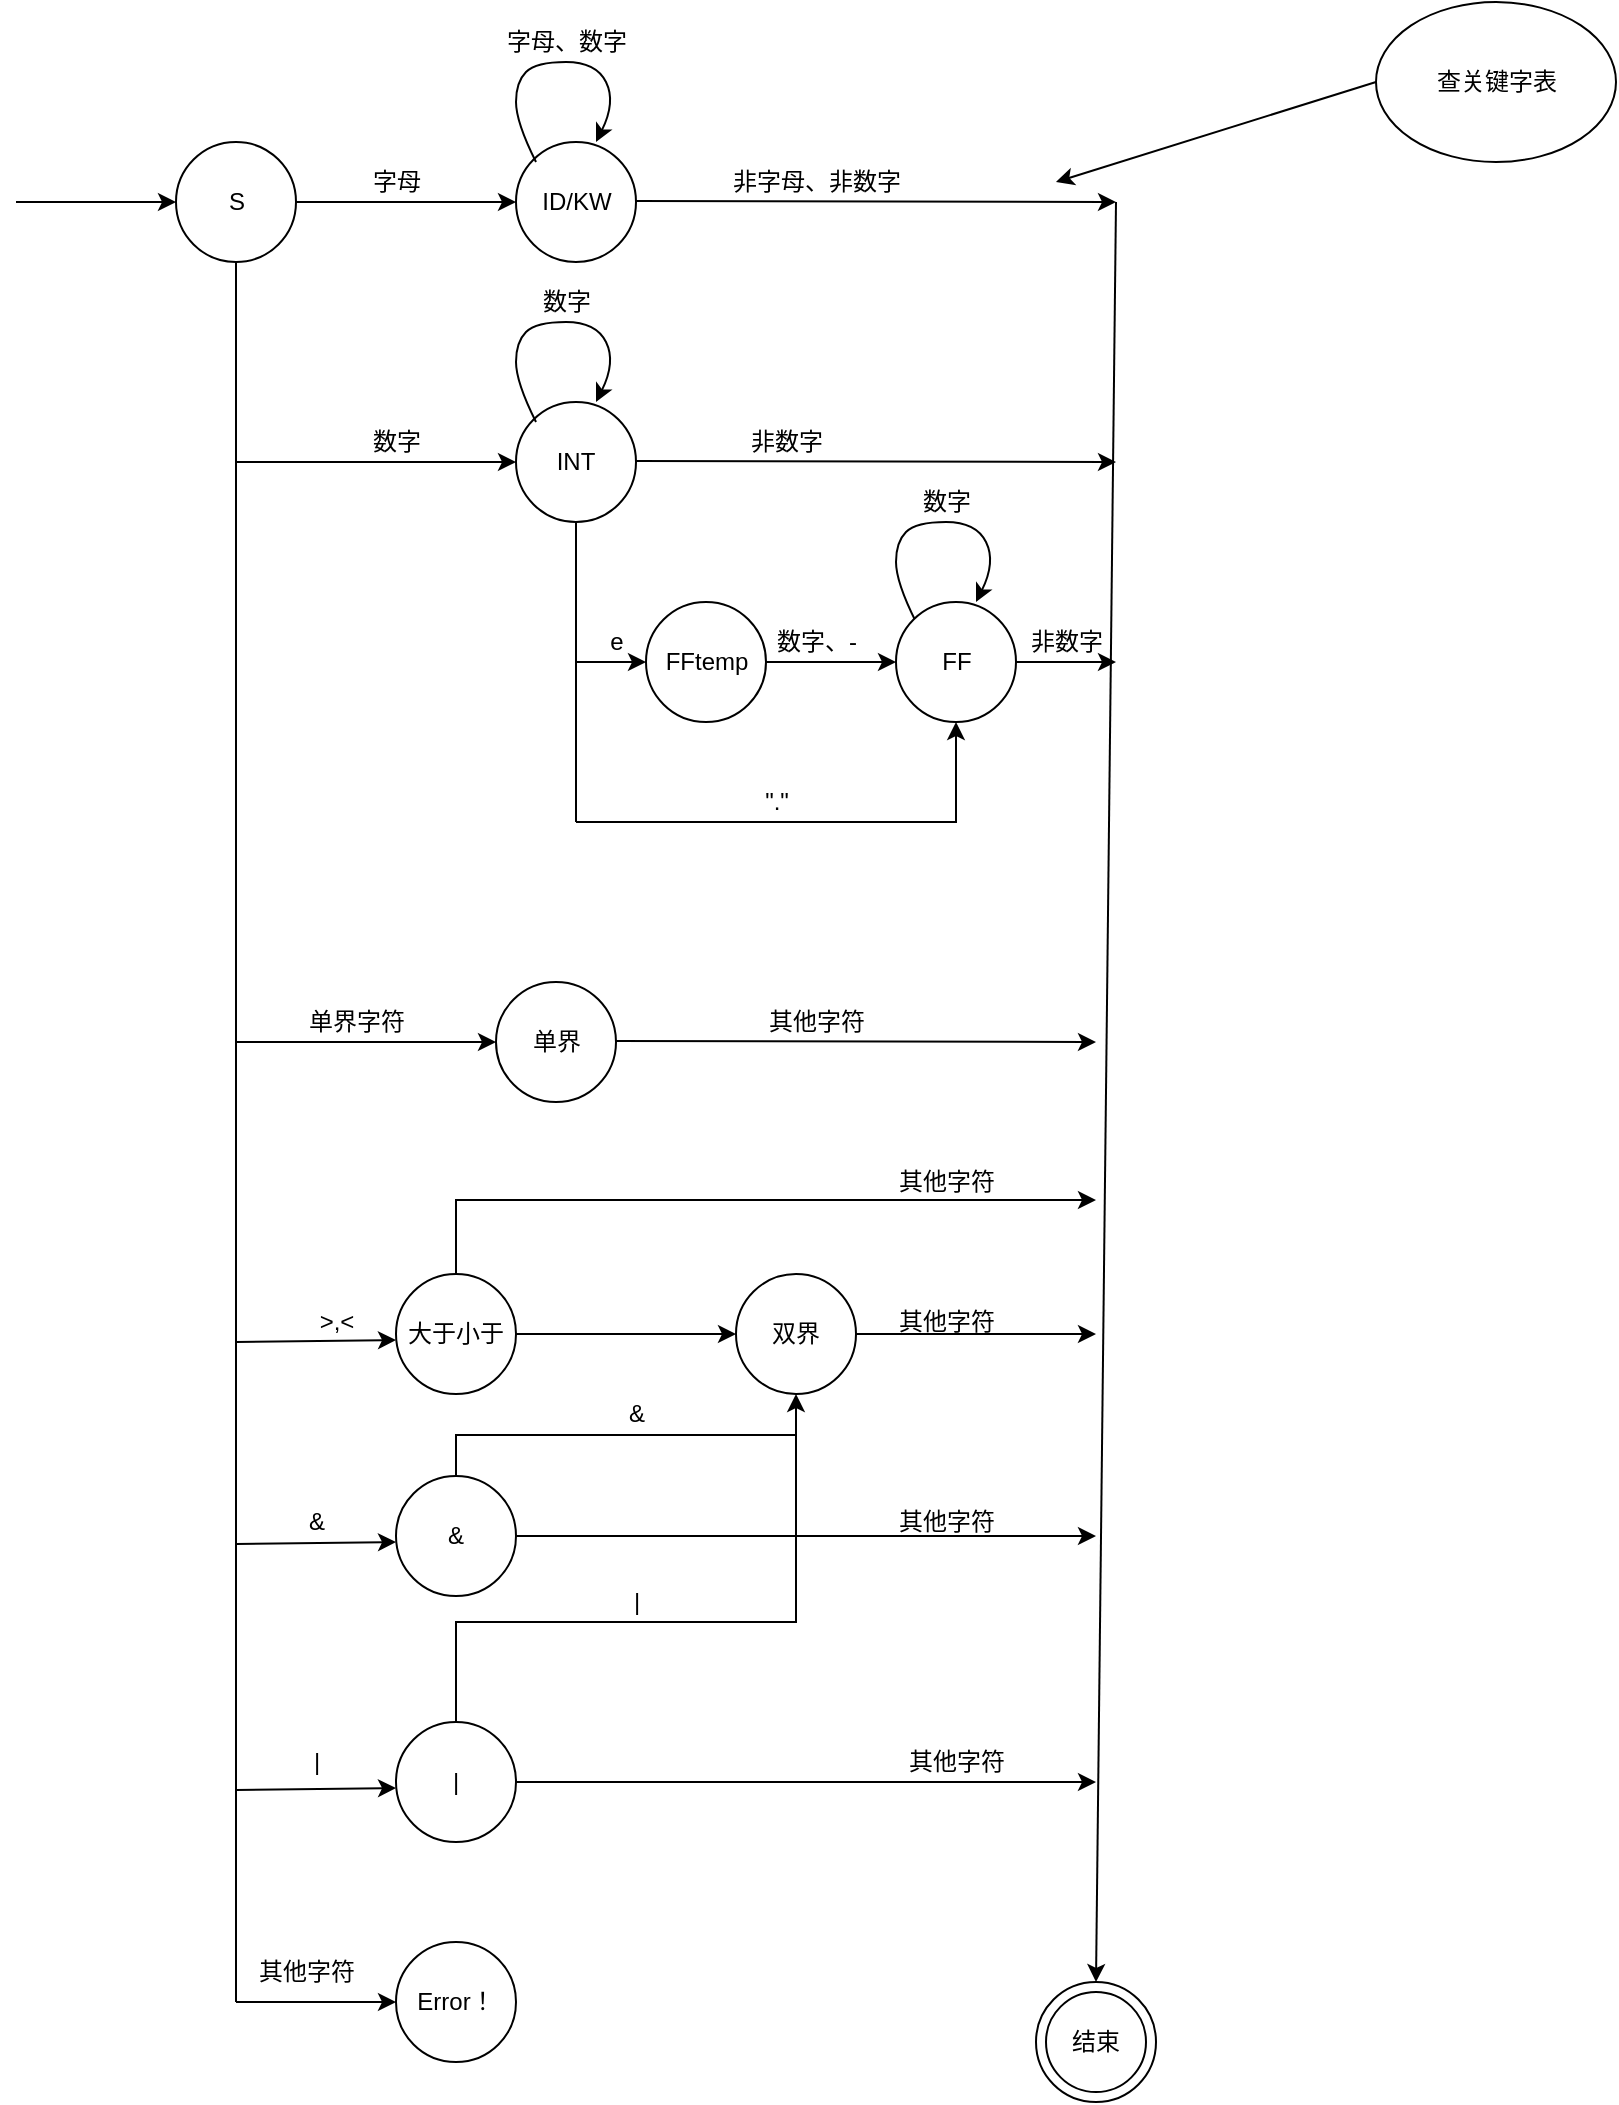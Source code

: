 <mxfile version="17.2.4" type="github">
  <diagram id="dC4g89JmHl8n1wER_1kU" name="Page-1">
    <mxGraphModel dx="981" dy="542" grid="1" gridSize="10" guides="1" tooltips="1" connect="1" arrows="1" fold="1" page="1" pageScale="1" pageWidth="1169" pageHeight="1654" math="0" shadow="0">
      <root>
        <mxCell id="0" />
        <mxCell id="1" parent="0" />
        <mxCell id="KV3lKNW2GALLuynHb-iU-1" value="" style="endArrow=classic;html=1;rounded=0;" edge="1" parent="1">
          <mxGeometry width="50" height="50" relative="1" as="geometry">
            <mxPoint x="120" y="440" as="sourcePoint" />
            <mxPoint x="200" y="440" as="targetPoint" />
          </mxGeometry>
        </mxCell>
        <mxCell id="KV3lKNW2GALLuynHb-iU-2" value="" style="ellipse;whiteSpace=wrap;html=1;aspect=fixed;" vertex="1" parent="1">
          <mxGeometry x="200" y="410" width="60" height="60" as="geometry" />
        </mxCell>
        <mxCell id="KV3lKNW2GALLuynHb-iU-3" value="" style="endArrow=classic;html=1;rounded=0;entryX=0;entryY=0.5;entryDx=0;entryDy=0;" edge="1" parent="1" target="KV3lKNW2GALLuynHb-iU-4">
          <mxGeometry width="50" height="50" relative="1" as="geometry">
            <mxPoint x="260" y="440" as="sourcePoint" />
            <mxPoint x="330" y="440" as="targetPoint" />
          </mxGeometry>
        </mxCell>
        <mxCell id="KV3lKNW2GALLuynHb-iU-4" value="" style="ellipse;whiteSpace=wrap;html=1;aspect=fixed;" vertex="1" parent="1">
          <mxGeometry x="370" y="410" width="60" height="60" as="geometry" />
        </mxCell>
        <mxCell id="KV3lKNW2GALLuynHb-iU-5" value="" style="endArrow=classic;html=1;rounded=0;" edge="1" parent="1">
          <mxGeometry width="50" height="50" relative="1" as="geometry">
            <mxPoint x="430" y="439.5" as="sourcePoint" />
            <mxPoint x="670" y="440" as="targetPoint" />
          </mxGeometry>
        </mxCell>
        <mxCell id="KV3lKNW2GALLuynHb-iU-6" value="" style="curved=1;endArrow=classic;html=1;rounded=0;" edge="1" parent="1">
          <mxGeometry width="50" height="50" relative="1" as="geometry">
            <mxPoint x="380" y="420" as="sourcePoint" />
            <mxPoint x="410" y="410" as="targetPoint" />
            <Array as="points">
              <mxPoint x="370" y="400" />
              <mxPoint x="370" y="380" />
              <mxPoint x="380" y="370" />
              <mxPoint x="410" y="370" />
              <mxPoint x="420" y="390" />
            </Array>
          </mxGeometry>
        </mxCell>
        <mxCell id="KV3lKNW2GALLuynHb-iU-7" value="" style="endArrow=none;html=1;rounded=0;" edge="1" parent="1">
          <mxGeometry width="50" height="50" relative="1" as="geometry">
            <mxPoint x="230" y="1340" as="sourcePoint" />
            <mxPoint x="230" y="470" as="targetPoint" />
          </mxGeometry>
        </mxCell>
        <mxCell id="KV3lKNW2GALLuynHb-iU-8" value="" style="endArrow=classic;html=1;rounded=0;" edge="1" parent="1">
          <mxGeometry width="50" height="50" relative="1" as="geometry">
            <mxPoint x="230" y="570" as="sourcePoint" />
            <mxPoint x="370" y="570" as="targetPoint" />
          </mxGeometry>
        </mxCell>
        <mxCell id="KV3lKNW2GALLuynHb-iU-9" value="INT" style="ellipse;whiteSpace=wrap;html=1;aspect=fixed;" vertex="1" parent="1">
          <mxGeometry x="370" y="540" width="60" height="60" as="geometry" />
        </mxCell>
        <mxCell id="KV3lKNW2GALLuynHb-iU-10" value="" style="endArrow=classic;html=1;rounded=0;" edge="1" parent="1">
          <mxGeometry width="50" height="50" relative="1" as="geometry">
            <mxPoint x="430" y="569.5" as="sourcePoint" />
            <mxPoint x="670" y="570" as="targetPoint" />
          </mxGeometry>
        </mxCell>
        <mxCell id="KV3lKNW2GALLuynHb-iU-11" value="" style="curved=1;endArrow=classic;html=1;rounded=0;" edge="1" parent="1">
          <mxGeometry width="50" height="50" relative="1" as="geometry">
            <mxPoint x="380" y="550" as="sourcePoint" />
            <mxPoint x="410" y="540" as="targetPoint" />
            <Array as="points">
              <mxPoint x="370" y="530" />
              <mxPoint x="370" y="510" />
              <mxPoint x="380" y="500" />
              <mxPoint x="410" y="500" />
              <mxPoint x="420" y="520" />
            </Array>
          </mxGeometry>
        </mxCell>
        <mxCell id="KV3lKNW2GALLuynHb-iU-12" value="" style="endArrow=classic;html=1;rounded=0;" edge="1" parent="1">
          <mxGeometry width="50" height="50" relative="1" as="geometry">
            <mxPoint x="230" y="860" as="sourcePoint" />
            <mxPoint x="360" y="860" as="targetPoint" />
          </mxGeometry>
        </mxCell>
        <mxCell id="KV3lKNW2GALLuynHb-iU-13" value="" style="ellipse;whiteSpace=wrap;html=1;aspect=fixed;" vertex="1" parent="1">
          <mxGeometry x="360" y="830" width="60" height="60" as="geometry" />
        </mxCell>
        <mxCell id="KV3lKNW2GALLuynHb-iU-14" value="" style="endArrow=classic;html=1;rounded=0;" edge="1" parent="1">
          <mxGeometry width="50" height="50" relative="1" as="geometry">
            <mxPoint x="420" y="859.5" as="sourcePoint" />
            <mxPoint x="660" y="860" as="targetPoint" />
          </mxGeometry>
        </mxCell>
        <mxCell id="KV3lKNW2GALLuynHb-iU-16" value="" style="endArrow=classic;html=1;rounded=0;" edge="1" parent="1">
          <mxGeometry width="50" height="50" relative="1" as="geometry">
            <mxPoint x="230" y="1010" as="sourcePoint" />
            <mxPoint x="310" y="1009" as="targetPoint" />
          </mxGeometry>
        </mxCell>
        <mxCell id="KV3lKNW2GALLuynHb-iU-25" style="edgeStyle=orthogonalEdgeStyle;rounded=0;orthogonalLoop=1;jettySize=auto;html=1;exitX=1;exitY=0.5;exitDx=0;exitDy=0;entryX=0;entryY=0.5;entryDx=0;entryDy=0;" edge="1" parent="1" source="KV3lKNW2GALLuynHb-iU-17" target="KV3lKNW2GALLuynHb-iU-23">
          <mxGeometry relative="1" as="geometry" />
        </mxCell>
        <mxCell id="KV3lKNW2GALLuynHb-iU-17" value="大于小于" style="ellipse;whiteSpace=wrap;html=1;aspect=fixed;" vertex="1" parent="1">
          <mxGeometry x="310" y="976" width="60" height="60" as="geometry" />
        </mxCell>
        <mxCell id="KV3lKNW2GALLuynHb-iU-26" style="edgeStyle=orthogonalEdgeStyle;rounded=0;orthogonalLoop=1;jettySize=auto;html=1;exitX=1;exitY=0.5;exitDx=0;exitDy=0;" edge="1" parent="1" source="KV3lKNW2GALLuynHb-iU-23">
          <mxGeometry relative="1" as="geometry">
            <mxPoint x="660" y="1006" as="targetPoint" />
          </mxGeometry>
        </mxCell>
        <mxCell id="KV3lKNW2GALLuynHb-iU-23" value="双界" style="ellipse;whiteSpace=wrap;html=1;aspect=fixed;" vertex="1" parent="1">
          <mxGeometry x="480" y="976" width="60" height="60" as="geometry" />
        </mxCell>
        <mxCell id="KV3lKNW2GALLuynHb-iU-28" value="" style="endArrow=classic;html=1;rounded=0;entryX=0.5;entryY=0;entryDx=0;entryDy=0;" edge="1" parent="1" target="KV3lKNW2GALLuynHb-iU-33">
          <mxGeometry width="50" height="50" relative="1" as="geometry">
            <mxPoint x="670" y="440" as="sourcePoint" />
            <mxPoint x="670" y="940" as="targetPoint" />
          </mxGeometry>
        </mxCell>
        <mxCell id="KV3lKNW2GALLuynHb-iU-32" value="" style="endArrow=classic;html=1;rounded=0;" edge="1" parent="1">
          <mxGeometry width="50" height="50" relative="1" as="geometry">
            <mxPoint x="340" y="976" as="sourcePoint" />
            <mxPoint x="660" y="939" as="targetPoint" />
            <Array as="points">
              <mxPoint x="340" y="939" />
              <mxPoint x="480" y="939" />
            </Array>
          </mxGeometry>
        </mxCell>
        <mxCell id="KV3lKNW2GALLuynHb-iU-33" value="" style="ellipse;whiteSpace=wrap;html=1;aspect=fixed;" vertex="1" parent="1">
          <mxGeometry x="630" y="1330" width="60" height="60" as="geometry" />
        </mxCell>
        <mxCell id="KV3lKNW2GALLuynHb-iU-34" value="结束" style="ellipse;whiteSpace=wrap;html=1;aspect=fixed;" vertex="1" parent="1">
          <mxGeometry x="635" y="1335" width="50" height="50" as="geometry" />
        </mxCell>
        <mxCell id="KV3lKNW2GALLuynHb-iU-69" style="edgeStyle=orthogonalEdgeStyle;rounded=0;orthogonalLoop=1;jettySize=auto;html=1;exitX=1;exitY=0.5;exitDx=0;exitDy=0;entryX=0;entryY=0.5;entryDx=0;entryDy=0;" edge="1" parent="1" source="KV3lKNW2GALLuynHb-iU-38" target="KV3lKNW2GALLuynHb-iU-67">
          <mxGeometry relative="1" as="geometry" />
        </mxCell>
        <mxCell id="KV3lKNW2GALLuynHb-iU-38" value="" style="ellipse;whiteSpace=wrap;html=1;aspect=fixed;" vertex="1" parent="1">
          <mxGeometry x="435" y="640" width="60" height="60" as="geometry" />
        </mxCell>
        <mxCell id="KV3lKNW2GALLuynHb-iU-46" value="" style="endArrow=classic;html=1;rounded=0;exitX=0.5;exitY=1;exitDx=0;exitDy=0;entryX=0;entryY=0.5;entryDx=0;entryDy=0;" edge="1" parent="1" source="KV3lKNW2GALLuynHb-iU-9" target="KV3lKNW2GALLuynHb-iU-38">
          <mxGeometry width="50" height="50" relative="1" as="geometry">
            <mxPoint x="630" y="670" as="sourcePoint" />
            <mxPoint x="680" y="620" as="targetPoint" />
            <Array as="points">
              <mxPoint x="400" y="670" />
            </Array>
          </mxGeometry>
        </mxCell>
        <mxCell id="KV3lKNW2GALLuynHb-iU-48" value="" style="curved=1;endArrow=classic;html=1;rounded=0;" edge="1" parent="1">
          <mxGeometry width="50" height="50" relative="1" as="geometry">
            <mxPoint x="570" y="650" as="sourcePoint" />
            <mxPoint x="600" y="640" as="targetPoint" />
            <Array as="points">
              <mxPoint x="560" y="630" />
              <mxPoint x="560" y="610" />
              <mxPoint x="570" y="600" />
              <mxPoint x="600" y="600" />
              <mxPoint x="610" y="620" />
            </Array>
          </mxGeometry>
        </mxCell>
        <mxCell id="KV3lKNW2GALLuynHb-iU-49" value="" style="endArrow=classic;html=1;rounded=0;" edge="1" parent="1" target="KV3lKNW2GALLuynHb-iU-50">
          <mxGeometry width="50" height="50" relative="1" as="geometry">
            <mxPoint x="230" y="1340" as="sourcePoint" />
            <mxPoint x="320" y="1340" as="targetPoint" />
          </mxGeometry>
        </mxCell>
        <mxCell id="KV3lKNW2GALLuynHb-iU-50" value="Error！" style="ellipse;whiteSpace=wrap;html=1;aspect=fixed;" vertex="1" parent="1">
          <mxGeometry x="310" y="1310" width="60" height="60" as="geometry" />
        </mxCell>
        <mxCell id="KV3lKNW2GALLuynHb-iU-51" value="S" style="text;html=1;resizable=0;autosize=1;align=center;verticalAlign=middle;points=[];fillColor=none;strokeColor=none;rounded=0;" vertex="1" parent="1">
          <mxGeometry x="220" y="430" width="20" height="20" as="geometry" />
        </mxCell>
        <mxCell id="KV3lKNW2GALLuynHb-iU-53" value="ID/KW" style="text;html=1;resizable=0;autosize=1;align=center;verticalAlign=middle;points=[];fillColor=none;strokeColor=none;rounded=0;" vertex="1" parent="1">
          <mxGeometry x="375" y="430" width="50" height="20" as="geometry" />
        </mxCell>
        <mxCell id="KV3lKNW2GALLuynHb-iU-54" value="非字母、非数字" style="text;html=1;resizable=0;autosize=1;align=center;verticalAlign=middle;points=[];fillColor=none;strokeColor=none;rounded=0;" vertex="1" parent="1">
          <mxGeometry x="470" y="420" width="100" height="20" as="geometry" />
        </mxCell>
        <mxCell id="KV3lKNW2GALLuynHb-iU-55" value="字母" style="text;html=1;resizable=0;autosize=1;align=center;verticalAlign=middle;points=[];fillColor=none;strokeColor=none;rounded=0;" vertex="1" parent="1">
          <mxGeometry x="290" y="420" width="40" height="20" as="geometry" />
        </mxCell>
        <mxCell id="KV3lKNW2GALLuynHb-iU-56" value="" style="endArrow=classic;html=1;rounded=0;" edge="1" parent="1">
          <mxGeometry width="50" height="50" relative="1" as="geometry">
            <mxPoint x="800" y="380" as="sourcePoint" />
            <mxPoint x="640" y="430" as="targetPoint" />
          </mxGeometry>
        </mxCell>
        <mxCell id="KV3lKNW2GALLuynHb-iU-57" value="" style="ellipse;whiteSpace=wrap;html=1;" vertex="1" parent="1">
          <mxGeometry x="800" y="340" width="120" height="80" as="geometry" />
        </mxCell>
        <mxCell id="KV3lKNW2GALLuynHb-iU-58" value="查关键字表" style="text;html=1;resizable=0;autosize=1;align=center;verticalAlign=middle;points=[];fillColor=none;strokeColor=none;rounded=0;" vertex="1" parent="1">
          <mxGeometry x="820" y="370" width="80" height="20" as="geometry" />
        </mxCell>
        <mxCell id="KV3lKNW2GALLuynHb-iU-59" value="数字" style="text;html=1;resizable=0;autosize=1;align=center;verticalAlign=middle;points=[];fillColor=none;strokeColor=none;rounded=0;" vertex="1" parent="1">
          <mxGeometry x="290" y="550" width="40" height="20" as="geometry" />
        </mxCell>
        <mxCell id="KV3lKNW2GALLuynHb-iU-60" value="数字" style="text;html=1;resizable=0;autosize=1;align=center;verticalAlign=middle;points=[];fillColor=none;strokeColor=none;rounded=0;" vertex="1" parent="1">
          <mxGeometry x="375" y="480" width="40" height="20" as="geometry" />
        </mxCell>
        <mxCell id="KV3lKNW2GALLuynHb-iU-61" value="e" style="text;html=1;resizable=0;autosize=1;align=center;verticalAlign=middle;points=[];fillColor=none;strokeColor=none;rounded=0;" vertex="1" parent="1">
          <mxGeometry x="410" y="650" width="20" height="20" as="geometry" />
        </mxCell>
        <mxCell id="KV3lKNW2GALLuynHb-iU-62" value="非数字" style="text;html=1;resizable=0;autosize=1;align=center;verticalAlign=middle;points=[];fillColor=none;strokeColor=none;rounded=0;" vertex="1" parent="1">
          <mxGeometry x="620" y="650" width="50" height="20" as="geometry" />
        </mxCell>
        <mxCell id="KV3lKNW2GALLuynHb-iU-63" value="非数字" style="text;html=1;resizable=0;autosize=1;align=center;verticalAlign=middle;points=[];fillColor=none;strokeColor=none;rounded=0;" vertex="1" parent="1">
          <mxGeometry x="480" y="550" width="50" height="20" as="geometry" />
        </mxCell>
        <mxCell id="KV3lKNW2GALLuynHb-iU-64" value="字母、数字" style="text;html=1;resizable=0;autosize=1;align=center;verticalAlign=middle;points=[];fillColor=none;strokeColor=none;rounded=0;" vertex="1" parent="1">
          <mxGeometry x="355" y="350" width="80" height="20" as="geometry" />
        </mxCell>
        <mxCell id="KV3lKNW2GALLuynHb-iU-66" value="FFtemp" style="text;html=1;resizable=0;autosize=1;align=center;verticalAlign=middle;points=[];fillColor=none;strokeColor=none;rounded=0;" vertex="1" parent="1">
          <mxGeometry x="435" y="660" width="60" height="20" as="geometry" />
        </mxCell>
        <mxCell id="KV3lKNW2GALLuynHb-iU-67" value="" style="ellipse;whiteSpace=wrap;html=1;aspect=fixed;" vertex="1" parent="1">
          <mxGeometry x="560" y="640" width="60" height="60" as="geometry" />
        </mxCell>
        <mxCell id="KV3lKNW2GALLuynHb-iU-72" value="" style="endArrow=classic;html=1;rounded=0;" edge="1" parent="1">
          <mxGeometry width="50" height="50" relative="1" as="geometry">
            <mxPoint x="620" y="670" as="sourcePoint" />
            <mxPoint x="670" y="670" as="targetPoint" />
          </mxGeometry>
        </mxCell>
        <mxCell id="KV3lKNW2GALLuynHb-iU-74" value="数字、-" style="text;html=1;resizable=0;autosize=1;align=center;verticalAlign=middle;points=[];fillColor=none;strokeColor=none;rounded=0;" vertex="1" parent="1">
          <mxGeometry x="490" y="650" width="60" height="20" as="geometry" />
        </mxCell>
        <mxCell id="KV3lKNW2GALLuynHb-iU-76" value="" style="endArrow=classic;html=1;rounded=0;exitX=0.5;exitY=1;exitDx=0;exitDy=0;entryX=0.5;entryY=1;entryDx=0;entryDy=0;startArrow=none;" edge="1" parent="1" source="KV3lKNW2GALLuynHb-iU-79" target="KV3lKNW2GALLuynHb-iU-67">
          <mxGeometry width="50" height="50" relative="1" as="geometry">
            <mxPoint x="630" y="810" as="sourcePoint" />
            <mxPoint x="680" y="760" as="targetPoint" />
            <Array as="points">
              <mxPoint x="400" y="750" />
              <mxPoint x="590" y="750" />
            </Array>
          </mxGeometry>
        </mxCell>
        <mxCell id="KV3lKNW2GALLuynHb-iU-77" value="FF" style="text;html=1;resizable=0;autosize=1;align=center;verticalAlign=middle;points=[];fillColor=none;strokeColor=none;rounded=0;" vertex="1" parent="1">
          <mxGeometry x="575" y="660" width="30" height="20" as="geometry" />
        </mxCell>
        <mxCell id="KV3lKNW2GALLuynHb-iU-78" value="数字" style="text;html=1;resizable=0;autosize=1;align=center;verticalAlign=middle;points=[];fillColor=none;strokeColor=none;rounded=0;" vertex="1" parent="1">
          <mxGeometry x="565" y="580" width="40" height="20" as="geometry" />
        </mxCell>
        <mxCell id="KV3lKNW2GALLuynHb-iU-79" value="&quot;.&quot;" style="text;html=1;resizable=0;autosize=1;align=center;verticalAlign=middle;points=[];fillColor=none;strokeColor=none;rounded=0;" vertex="1" parent="1">
          <mxGeometry x="485" y="730" width="30" height="20" as="geometry" />
        </mxCell>
        <mxCell id="KV3lKNW2GALLuynHb-iU-80" value="" style="endArrow=none;html=1;rounded=0;exitX=0.5;exitY=1;exitDx=0;exitDy=0;" edge="1" parent="1" source="KV3lKNW2GALLuynHb-iU-9">
          <mxGeometry width="50" height="50" relative="1" as="geometry">
            <mxPoint x="400" y="600" as="sourcePoint" />
            <mxPoint x="400" y="750" as="targetPoint" />
            <Array as="points" />
          </mxGeometry>
        </mxCell>
        <mxCell id="KV3lKNW2GALLuynHb-iU-81" value="单界" style="text;html=1;resizable=0;autosize=1;align=center;verticalAlign=middle;points=[];fillColor=none;strokeColor=none;rounded=0;" vertex="1" parent="1">
          <mxGeometry x="370" y="850" width="40" height="20" as="geometry" />
        </mxCell>
        <mxCell id="KV3lKNW2GALLuynHb-iU-82" value="其他字符" style="text;html=1;resizable=0;autosize=1;align=center;verticalAlign=middle;points=[];fillColor=none;strokeColor=none;rounded=0;" vertex="1" parent="1">
          <mxGeometry x="490" y="840" width="60" height="20" as="geometry" />
        </mxCell>
        <mxCell id="KV3lKNW2GALLuynHb-iU-84" value="单界字符" style="text;html=1;resizable=0;autosize=1;align=center;verticalAlign=middle;points=[];fillColor=none;strokeColor=none;rounded=0;" vertex="1" parent="1">
          <mxGeometry x="260" y="840" width="60" height="20" as="geometry" />
        </mxCell>
        <mxCell id="KV3lKNW2GALLuynHb-iU-97" value="" style="endArrow=classic;html=1;rounded=0;" edge="1" parent="1">
          <mxGeometry width="50" height="50" relative="1" as="geometry">
            <mxPoint x="230" y="1111" as="sourcePoint" />
            <mxPoint x="310" y="1110" as="targetPoint" />
          </mxGeometry>
        </mxCell>
        <mxCell id="KV3lKNW2GALLuynHb-iU-108" style="edgeStyle=orthogonalEdgeStyle;rounded=0;orthogonalLoop=1;jettySize=auto;html=1;exitX=0.5;exitY=0;exitDx=0;exitDy=0;entryX=0.5;entryY=1;entryDx=0;entryDy=0;" edge="1" parent="1" source="KV3lKNW2GALLuynHb-iU-99" target="KV3lKNW2GALLuynHb-iU-23">
          <mxGeometry relative="1" as="geometry" />
        </mxCell>
        <mxCell id="KV3lKNW2GALLuynHb-iU-111" style="edgeStyle=orthogonalEdgeStyle;rounded=0;orthogonalLoop=1;jettySize=auto;html=1;exitX=1;exitY=0.5;exitDx=0;exitDy=0;" edge="1" parent="1" source="KV3lKNW2GALLuynHb-iU-99">
          <mxGeometry relative="1" as="geometry">
            <mxPoint x="660" y="1107" as="targetPoint" />
          </mxGeometry>
        </mxCell>
        <mxCell id="KV3lKNW2GALLuynHb-iU-99" value="&amp;amp;" style="ellipse;whiteSpace=wrap;html=1;aspect=fixed;" vertex="1" parent="1">
          <mxGeometry x="310" y="1077" width="60" height="60" as="geometry" />
        </mxCell>
        <mxCell id="KV3lKNW2GALLuynHb-iU-103" value="" style="endArrow=classic;html=1;rounded=0;" edge="1" parent="1">
          <mxGeometry width="50" height="50" relative="1" as="geometry">
            <mxPoint x="230" y="1234" as="sourcePoint" />
            <mxPoint x="310" y="1233" as="targetPoint" />
          </mxGeometry>
        </mxCell>
        <mxCell id="KV3lKNW2GALLuynHb-iU-112" style="edgeStyle=orthogonalEdgeStyle;rounded=0;orthogonalLoop=1;jettySize=auto;html=1;exitX=1;exitY=0.5;exitDx=0;exitDy=0;" edge="1" parent="1" source="KV3lKNW2GALLuynHb-iU-104">
          <mxGeometry relative="1" as="geometry">
            <mxPoint x="660" y="1230" as="targetPoint" />
          </mxGeometry>
        </mxCell>
        <mxCell id="KV3lKNW2GALLuynHb-iU-104" value="|" style="ellipse;whiteSpace=wrap;html=1;aspect=fixed;" vertex="1" parent="1">
          <mxGeometry x="310" y="1200" width="60" height="60" as="geometry" />
        </mxCell>
        <mxCell id="KV3lKNW2GALLuynHb-iU-110" value="" style="endArrow=none;html=1;rounded=0;exitX=0.5;exitY=0;exitDx=0;exitDy=0;" edge="1" parent="1" source="KV3lKNW2GALLuynHb-iU-104">
          <mxGeometry width="50" height="50" relative="1" as="geometry">
            <mxPoint x="460" y="1100" as="sourcePoint" />
            <mxPoint x="510" y="1050" as="targetPoint" />
            <Array as="points">
              <mxPoint x="340" y="1150" />
              <mxPoint x="510" y="1150" />
            </Array>
          </mxGeometry>
        </mxCell>
        <mxCell id="KV3lKNW2GALLuynHb-iU-113" value="其他字符" style="text;html=1;resizable=0;autosize=1;align=center;verticalAlign=middle;points=[];fillColor=none;strokeColor=none;rounded=0;" vertex="1" parent="1">
          <mxGeometry x="555" y="920" width="60" height="20" as="geometry" />
        </mxCell>
        <mxCell id="KV3lKNW2GALLuynHb-iU-115" value="其他字符" style="text;html=1;resizable=0;autosize=1;align=center;verticalAlign=middle;points=[];fillColor=none;strokeColor=none;rounded=0;" vertex="1" parent="1">
          <mxGeometry x="555" y="1090" width="60" height="20" as="geometry" />
        </mxCell>
        <mxCell id="KV3lKNW2GALLuynHb-iU-116" value="其他字符" style="text;html=1;resizable=0;autosize=1;align=center;verticalAlign=middle;points=[];fillColor=none;strokeColor=none;rounded=0;" vertex="1" parent="1">
          <mxGeometry x="560" y="1210" width="60" height="20" as="geometry" />
        </mxCell>
        <mxCell id="KV3lKNW2GALLuynHb-iU-117" value="&amp;amp;" style="text;html=1;resizable=0;autosize=1;align=center;verticalAlign=middle;points=[];fillColor=none;strokeColor=none;rounded=0;" vertex="1" parent="1">
          <mxGeometry x="420" y="1036" width="20" height="20" as="geometry" />
        </mxCell>
        <mxCell id="KV3lKNW2GALLuynHb-iU-118" value="|" style="text;html=1;resizable=0;autosize=1;align=center;verticalAlign=middle;points=[];fillColor=none;strokeColor=none;rounded=0;" vertex="1" parent="1">
          <mxGeometry x="420" y="1130" width="20" height="20" as="geometry" />
        </mxCell>
        <mxCell id="KV3lKNW2GALLuynHb-iU-119" value="&amp;amp;" style="text;html=1;resizable=0;autosize=1;align=center;verticalAlign=middle;points=[];fillColor=none;strokeColor=none;rounded=0;" vertex="1" parent="1">
          <mxGeometry x="260" y="1090" width="20" height="20" as="geometry" />
        </mxCell>
        <mxCell id="KV3lKNW2GALLuynHb-iU-120" value="|" style="text;html=1;resizable=0;autosize=1;align=center;verticalAlign=middle;points=[];fillColor=none;strokeColor=none;rounded=0;" vertex="1" parent="1">
          <mxGeometry x="260" y="1210" width="20" height="20" as="geometry" />
        </mxCell>
        <mxCell id="KV3lKNW2GALLuynHb-iU-121" value="&amp;gt;,&amp;lt;" style="text;html=1;resizable=0;autosize=1;align=center;verticalAlign=middle;points=[];fillColor=none;strokeColor=none;rounded=0;" vertex="1" parent="1">
          <mxGeometry x="265" y="990" width="30" height="20" as="geometry" />
        </mxCell>
        <mxCell id="KV3lKNW2GALLuynHb-iU-122" value="其他字符" style="text;html=1;resizable=0;autosize=1;align=center;verticalAlign=middle;points=[];fillColor=none;strokeColor=none;rounded=0;" vertex="1" parent="1">
          <mxGeometry x="555" y="990" width="60" height="20" as="geometry" />
        </mxCell>
        <mxCell id="KV3lKNW2GALLuynHb-iU-123" value="其他字符" style="text;html=1;resizable=0;autosize=1;align=center;verticalAlign=middle;points=[];fillColor=none;strokeColor=none;rounded=0;" vertex="1" parent="1">
          <mxGeometry x="235" y="1315" width="60" height="20" as="geometry" />
        </mxCell>
      </root>
    </mxGraphModel>
  </diagram>
</mxfile>
